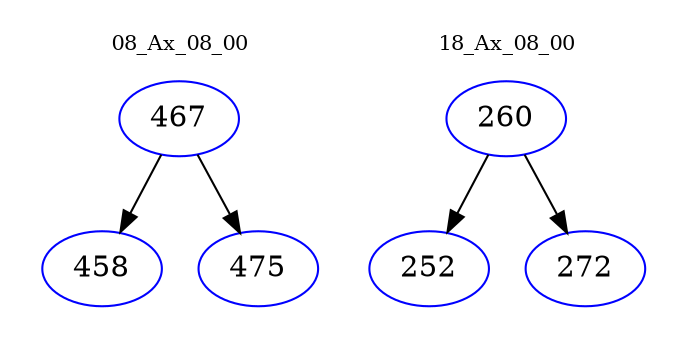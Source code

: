 digraph{
subgraph cluster_0 {
color = white
label = "08_Ax_08_00";
fontsize=10;
T0_467 [label="467", color="blue"]
T0_467 -> T0_458 [color="black"]
T0_458 [label="458", color="blue"]
T0_467 -> T0_475 [color="black"]
T0_475 [label="475", color="blue"]
}
subgraph cluster_1 {
color = white
label = "18_Ax_08_00";
fontsize=10;
T1_260 [label="260", color="blue"]
T1_260 -> T1_252 [color="black"]
T1_252 [label="252", color="blue"]
T1_260 -> T1_272 [color="black"]
T1_272 [label="272", color="blue"]
}
}
